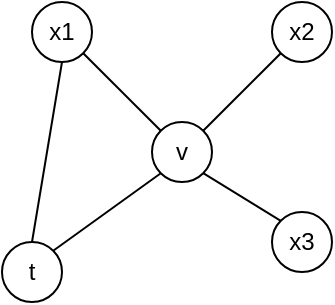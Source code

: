 <mxfile version="11.0.8" type="github"><diagram id="kisiD6gVoQ6QvLvNwODQ" name="第 1 页"><mxGraphModel dx="1180" dy="715" grid="1" gridSize="10" guides="1" tooltips="1" connect="1" arrows="1" fold="1" page="1" pageScale="1" pageWidth="827" pageHeight="1169" math="0" shadow="0"><root><mxCell id="0"/><mxCell id="1" parent="0"/><mxCell id="k3vjQYwkAZMu9oKMku2B-8" style="edgeStyle=none;rounded=0;orthogonalLoop=1;jettySize=auto;html=1;exitX=1;exitY=1;exitDx=0;exitDy=0;entryX=0;entryY=0;entryDx=0;entryDy=0;endArrow=none;endFill=0;" edge="1" parent="1" source="k3vjQYwkAZMu9oKMku2B-1" target="k3vjQYwkAZMu9oKMku2B-3"><mxGeometry relative="1" as="geometry"/></mxCell><mxCell id="k3vjQYwkAZMu9oKMku2B-9" style="edgeStyle=none;rounded=0;orthogonalLoop=1;jettySize=auto;html=1;exitX=1;exitY=0;exitDx=0;exitDy=0;entryX=0;entryY=1;entryDx=0;entryDy=0;endArrow=none;endFill=0;" edge="1" parent="1" source="k3vjQYwkAZMu9oKMku2B-1" target="k3vjQYwkAZMu9oKMku2B-4"><mxGeometry relative="1" as="geometry"/></mxCell><mxCell id="k3vjQYwkAZMu9oKMku2B-1" value="v" style="ellipse;whiteSpace=wrap;html=1;" vertex="1" parent="1"><mxGeometry x="340" y="230" width="30" height="30" as="geometry"/></mxCell><mxCell id="k3vjQYwkAZMu9oKMku2B-6" style="rounded=0;orthogonalLoop=1;jettySize=auto;html=1;exitX=1;exitY=0;exitDx=0;exitDy=0;entryX=0;entryY=1;entryDx=0;entryDy=0;endArrow=none;endFill=0;" edge="1" parent="1" source="k3vjQYwkAZMu9oKMku2B-2" target="k3vjQYwkAZMu9oKMku2B-1"><mxGeometry relative="1" as="geometry"/></mxCell><mxCell id="k3vjQYwkAZMu9oKMku2B-2" value="t" style="ellipse;whiteSpace=wrap;html=1;" vertex="1" parent="1"><mxGeometry x="265" y="290" width="30" height="30" as="geometry"/></mxCell><mxCell id="k3vjQYwkAZMu9oKMku2B-3" value="x3" style="ellipse;whiteSpace=wrap;html=1;" vertex="1" parent="1"><mxGeometry x="400" y="275" width="30" height="30" as="geometry"/></mxCell><mxCell id="k3vjQYwkAZMu9oKMku2B-4" value="x2" style="ellipse;whiteSpace=wrap;html=1;" vertex="1" parent="1"><mxGeometry x="400" y="170" width="30" height="30" as="geometry"/></mxCell><mxCell id="k3vjQYwkAZMu9oKMku2B-7" style="edgeStyle=none;rounded=0;orthogonalLoop=1;jettySize=auto;html=1;exitX=0.5;exitY=1;exitDx=0;exitDy=0;entryX=0.5;entryY=0;entryDx=0;entryDy=0;endArrow=none;endFill=0;" edge="1" parent="1" source="k3vjQYwkAZMu9oKMku2B-5" target="k3vjQYwkAZMu9oKMku2B-2"><mxGeometry relative="1" as="geometry"/></mxCell><mxCell id="k3vjQYwkAZMu9oKMku2B-10" style="edgeStyle=none;rounded=0;orthogonalLoop=1;jettySize=auto;html=1;exitX=1;exitY=1;exitDx=0;exitDy=0;entryX=0;entryY=0;entryDx=0;entryDy=0;endArrow=none;endFill=0;" edge="1" parent="1" source="k3vjQYwkAZMu9oKMku2B-5" target="k3vjQYwkAZMu9oKMku2B-1"><mxGeometry relative="1" as="geometry"/></mxCell><mxCell id="k3vjQYwkAZMu9oKMku2B-5" value="x1" style="ellipse;whiteSpace=wrap;html=1;" vertex="1" parent="1"><mxGeometry x="280" y="170" width="30" height="30" as="geometry"/></mxCell></root></mxGraphModel></diagram></mxfile>
